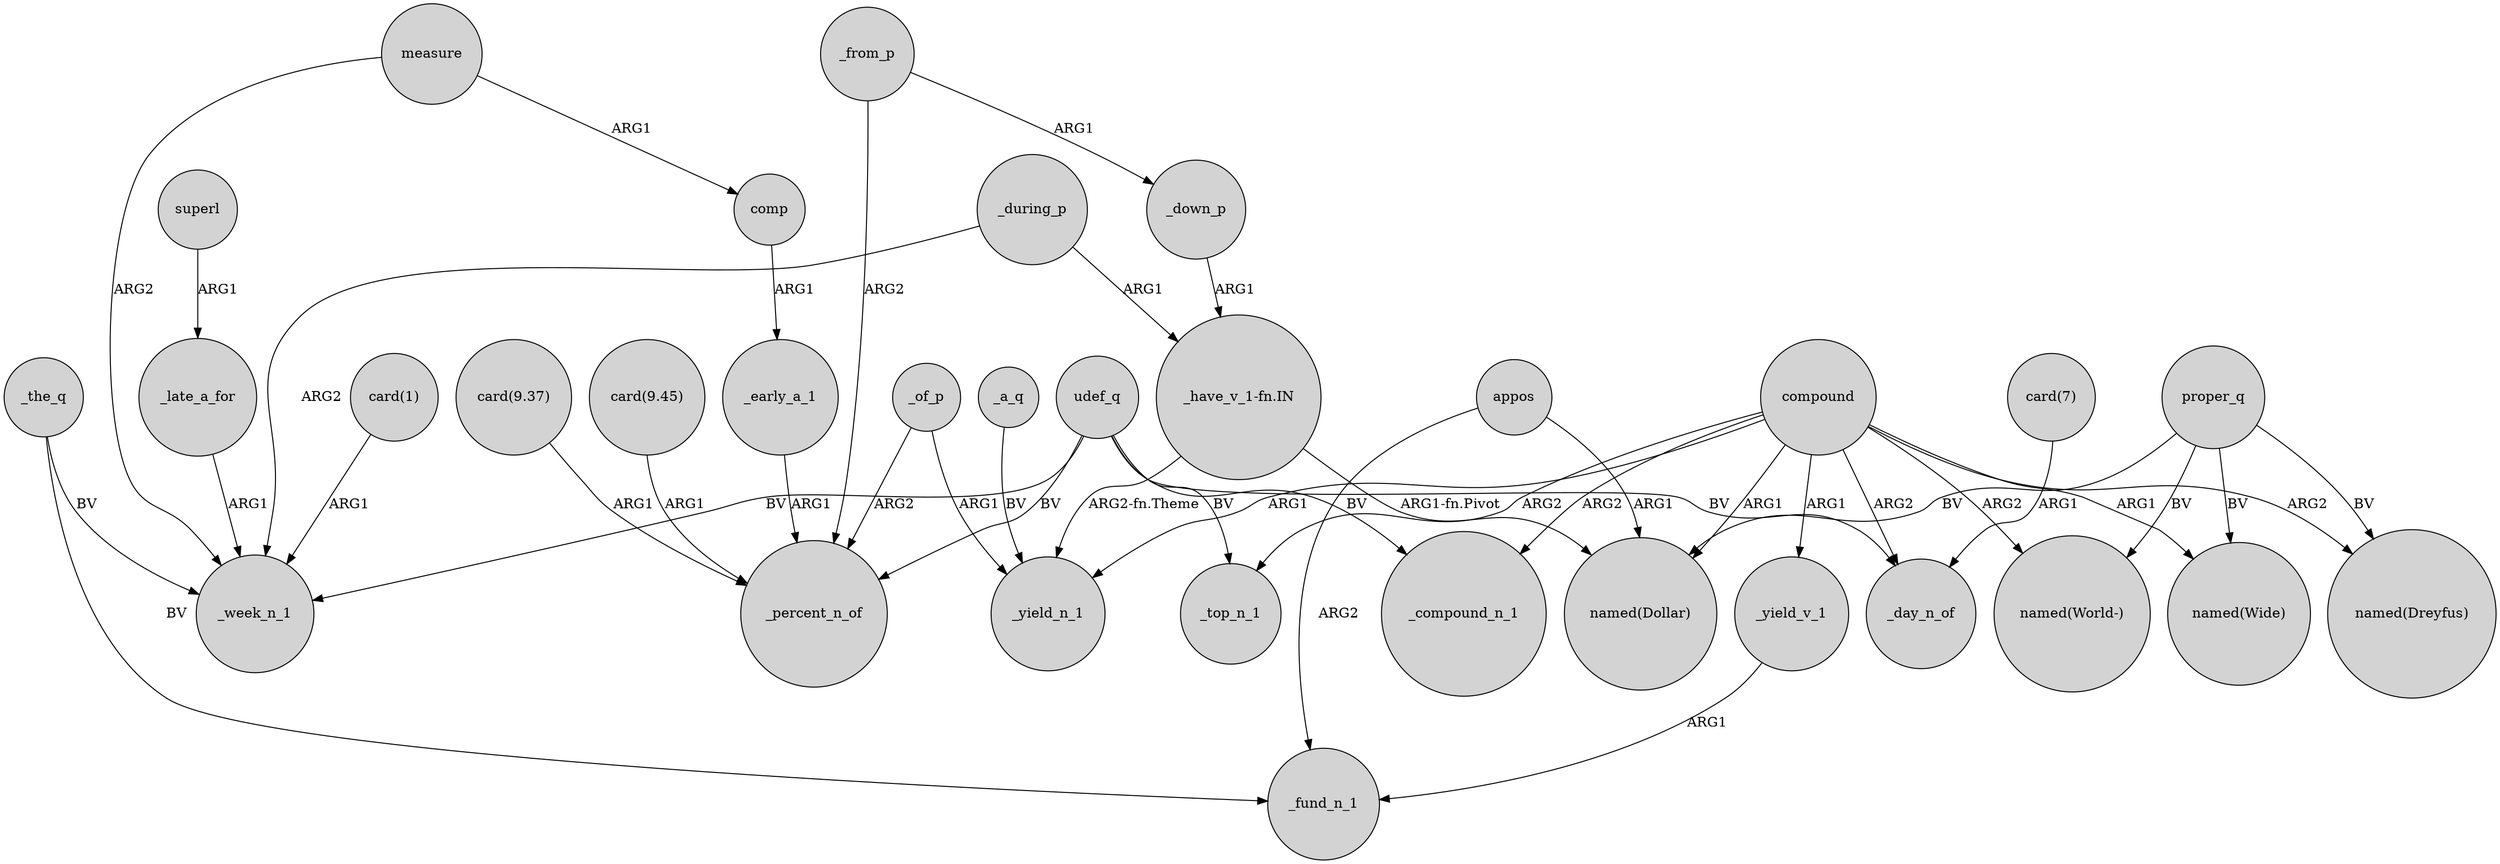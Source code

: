 digraph {
	node [shape=circle style=filled]
	_down_p -> "_have_v_1-fn.IN" [label=ARG1]
	appos -> "named(Dollar)" [label=ARG1]
	udef_q -> _compound_n_1 [label=BV]
	measure -> _week_n_1 [label=ARG2]
	_during_p -> _week_n_1 [label=ARG2]
	compound -> _yield_v_1 [label=ARG1]
	_from_p -> _down_p [label=ARG1]
	"card(9.45)" -> _percent_n_of [label=ARG1]
	compound -> _yield_n_1 [label=ARG1]
	compound -> _day_n_of [label=ARG2]
	_a_q -> _yield_n_1 [label=BV]
	compound -> _compound_n_1 [label=ARG2]
	superl -> _late_a_for [label=ARG1]
	"card(7)" -> _day_n_of [label=ARG1]
	udef_q -> _day_n_of [label=BV]
	"_have_v_1-fn.IN" -> _yield_n_1 [label="ARG2-fn.Theme"]
	measure -> comp [label=ARG1]
	compound -> "named(Dollar)" [label=ARG1]
	_the_q -> _fund_n_1 [label=BV]
	comp -> _early_a_1 [label=ARG1]
	_of_p -> _percent_n_of [label=ARG2]
	compound -> _top_n_1 [label=ARG2]
	_of_p -> _yield_n_1 [label=ARG1]
	_during_p -> "_have_v_1-fn.IN" [label=ARG1]
	udef_q -> _top_n_1 [label=BV]
	compound -> "named(World-)" [label=ARG2]
	udef_q -> _week_n_1 [label=BV]
	"card(9.37)" -> _percent_n_of [label=ARG1]
	_the_q -> _week_n_1 [label=BV]
	_yield_v_1 -> _fund_n_1 [label=ARG1]
	_early_a_1 -> _percent_n_of [label=ARG1]
	proper_q -> "named(Dollar)" [label=BV]
	"_have_v_1-fn.IN" -> "named(Dollar)" [label="ARG1-fn.Pivot"]
	_from_p -> _percent_n_of [label=ARG2]
	udef_q -> _percent_n_of [label=BV]
	proper_q -> "named(Wide)" [label=BV]
	proper_q -> "named(World-)" [label=BV]
	proper_q -> "named(Dreyfus)" [label=BV]
	_late_a_for -> _week_n_1 [label=ARG1]
	"card(1)" -> _week_n_1 [label=ARG1]
	compound -> "named(Wide)" [label=ARG1]
	appos -> _fund_n_1 [label=ARG2]
	compound -> "named(Dreyfus)" [label=ARG2]
}
